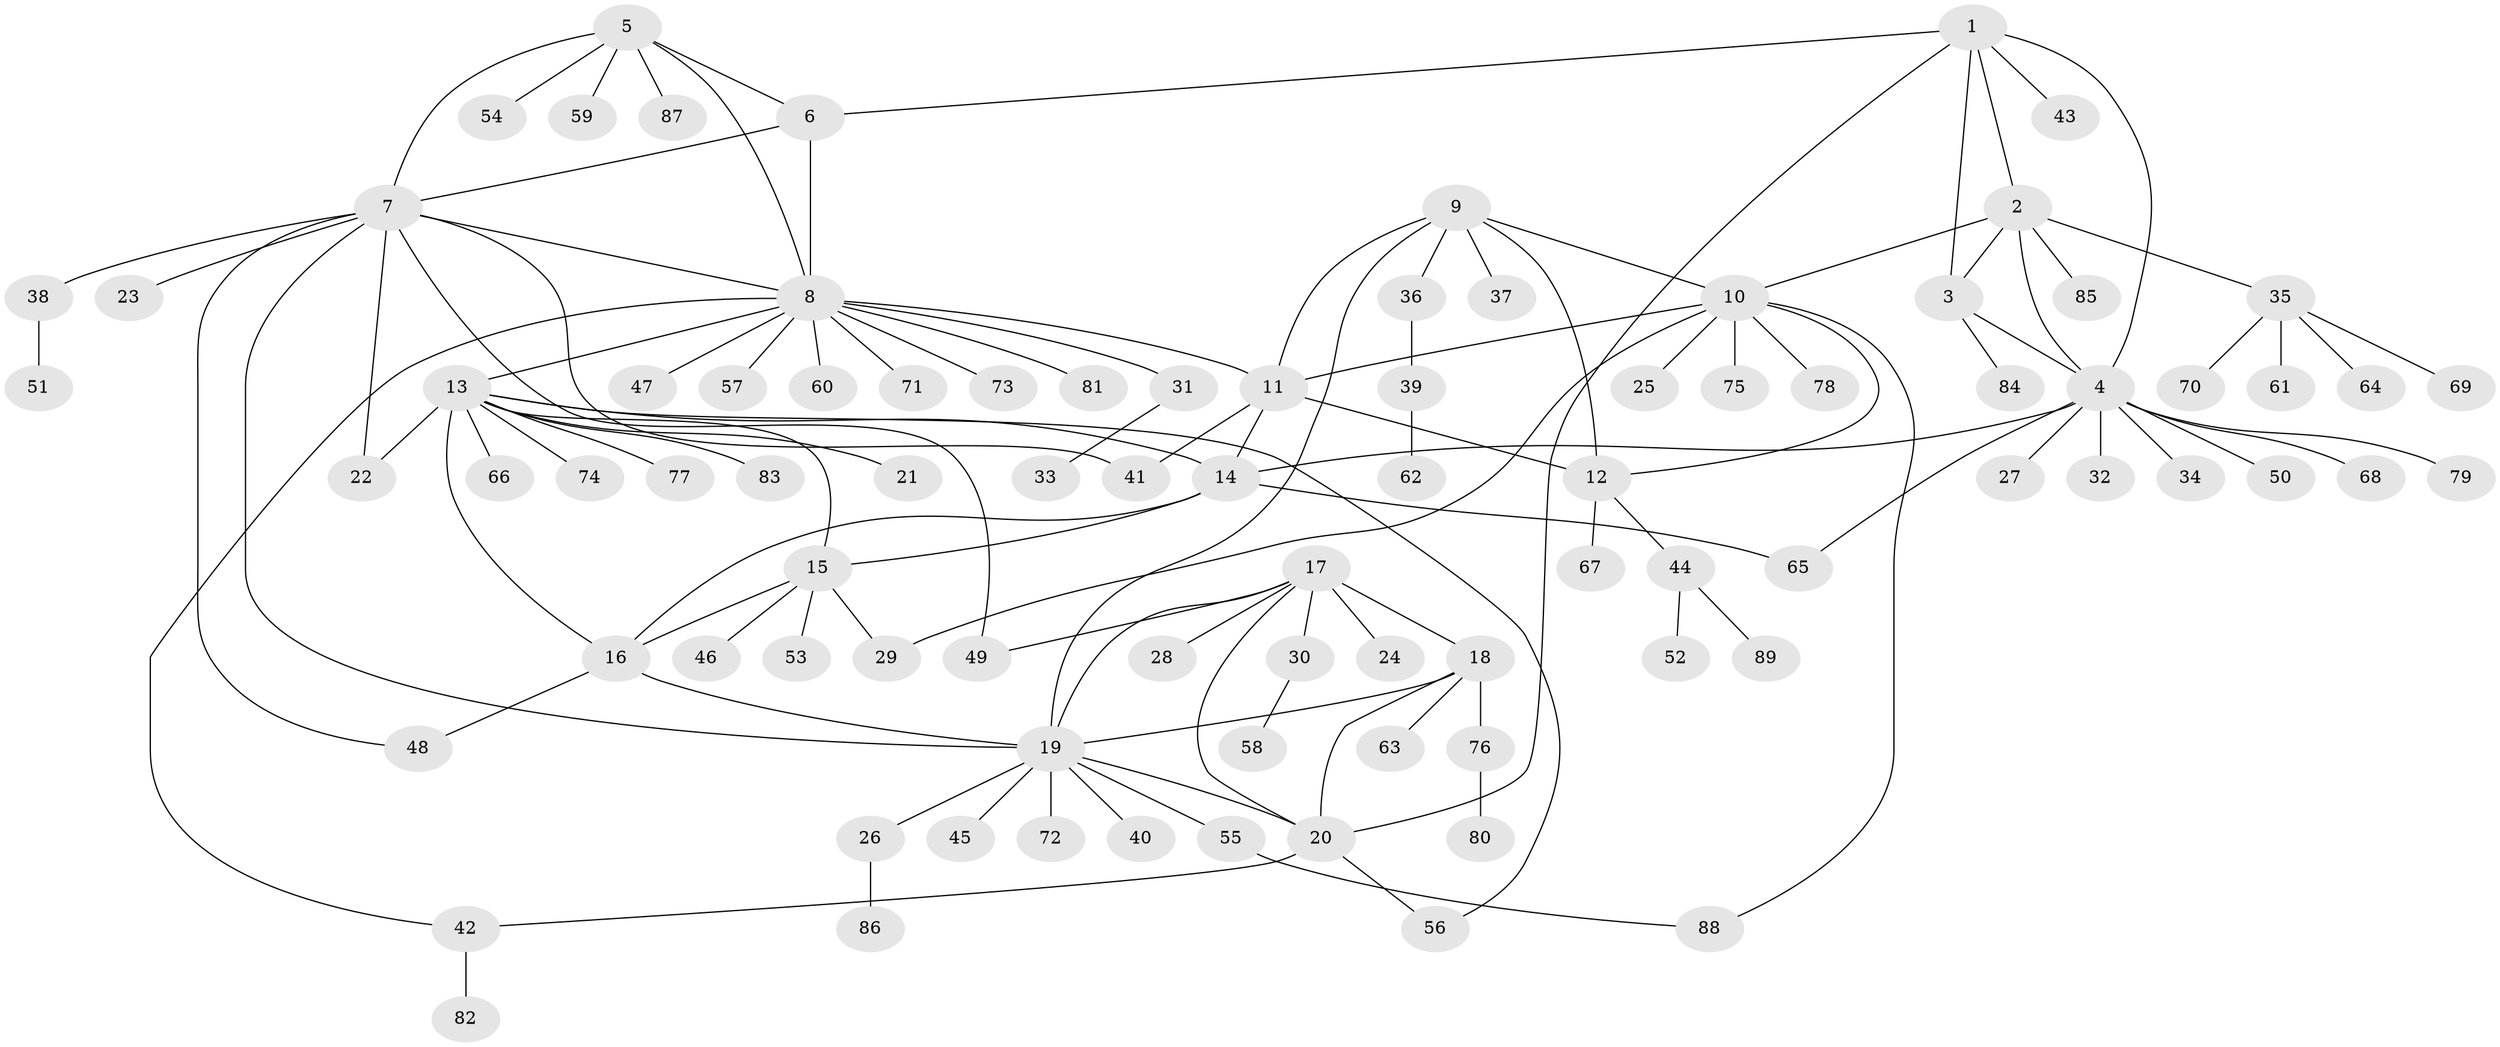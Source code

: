 // Generated by graph-tools (version 1.1) at 2025/26/03/09/25 03:26:41]
// undirected, 89 vertices, 118 edges
graph export_dot {
graph [start="1"]
  node [color=gray90,style=filled];
  1;
  2;
  3;
  4;
  5;
  6;
  7;
  8;
  9;
  10;
  11;
  12;
  13;
  14;
  15;
  16;
  17;
  18;
  19;
  20;
  21;
  22;
  23;
  24;
  25;
  26;
  27;
  28;
  29;
  30;
  31;
  32;
  33;
  34;
  35;
  36;
  37;
  38;
  39;
  40;
  41;
  42;
  43;
  44;
  45;
  46;
  47;
  48;
  49;
  50;
  51;
  52;
  53;
  54;
  55;
  56;
  57;
  58;
  59;
  60;
  61;
  62;
  63;
  64;
  65;
  66;
  67;
  68;
  69;
  70;
  71;
  72;
  73;
  74;
  75;
  76;
  77;
  78;
  79;
  80;
  81;
  82;
  83;
  84;
  85;
  86;
  87;
  88;
  89;
  1 -- 2;
  1 -- 3;
  1 -- 4;
  1 -- 6;
  1 -- 20;
  1 -- 43;
  2 -- 3;
  2 -- 4;
  2 -- 10;
  2 -- 35;
  2 -- 85;
  3 -- 4;
  3 -- 84;
  4 -- 14;
  4 -- 27;
  4 -- 32;
  4 -- 34;
  4 -- 50;
  4 -- 65;
  4 -- 68;
  4 -- 79;
  5 -- 6;
  5 -- 7;
  5 -- 8;
  5 -- 54;
  5 -- 59;
  5 -- 87;
  6 -- 7;
  6 -- 8;
  7 -- 8;
  7 -- 19;
  7 -- 22;
  7 -- 23;
  7 -- 38;
  7 -- 41;
  7 -- 48;
  7 -- 49;
  8 -- 11;
  8 -- 13;
  8 -- 31;
  8 -- 42;
  8 -- 47;
  8 -- 57;
  8 -- 60;
  8 -- 71;
  8 -- 73;
  8 -- 81;
  9 -- 10;
  9 -- 11;
  9 -- 12;
  9 -- 19;
  9 -- 36;
  9 -- 37;
  10 -- 11;
  10 -- 12;
  10 -- 25;
  10 -- 29;
  10 -- 75;
  10 -- 78;
  10 -- 88;
  11 -- 12;
  11 -- 14;
  11 -- 41;
  12 -- 44;
  12 -- 67;
  13 -- 14;
  13 -- 15;
  13 -- 16;
  13 -- 21;
  13 -- 22;
  13 -- 56;
  13 -- 66;
  13 -- 74;
  13 -- 77;
  13 -- 83;
  14 -- 15;
  14 -- 16;
  14 -- 65;
  15 -- 16;
  15 -- 29;
  15 -- 46;
  15 -- 53;
  16 -- 19;
  16 -- 48;
  17 -- 18;
  17 -- 19;
  17 -- 20;
  17 -- 24;
  17 -- 28;
  17 -- 30;
  17 -- 49;
  18 -- 19;
  18 -- 20;
  18 -- 63;
  18 -- 76;
  19 -- 20;
  19 -- 26;
  19 -- 40;
  19 -- 45;
  19 -- 55;
  19 -- 72;
  20 -- 42;
  20 -- 56;
  26 -- 86;
  30 -- 58;
  31 -- 33;
  35 -- 61;
  35 -- 64;
  35 -- 69;
  35 -- 70;
  36 -- 39;
  38 -- 51;
  39 -- 62;
  42 -- 82;
  44 -- 52;
  44 -- 89;
  55 -- 88;
  76 -- 80;
}
